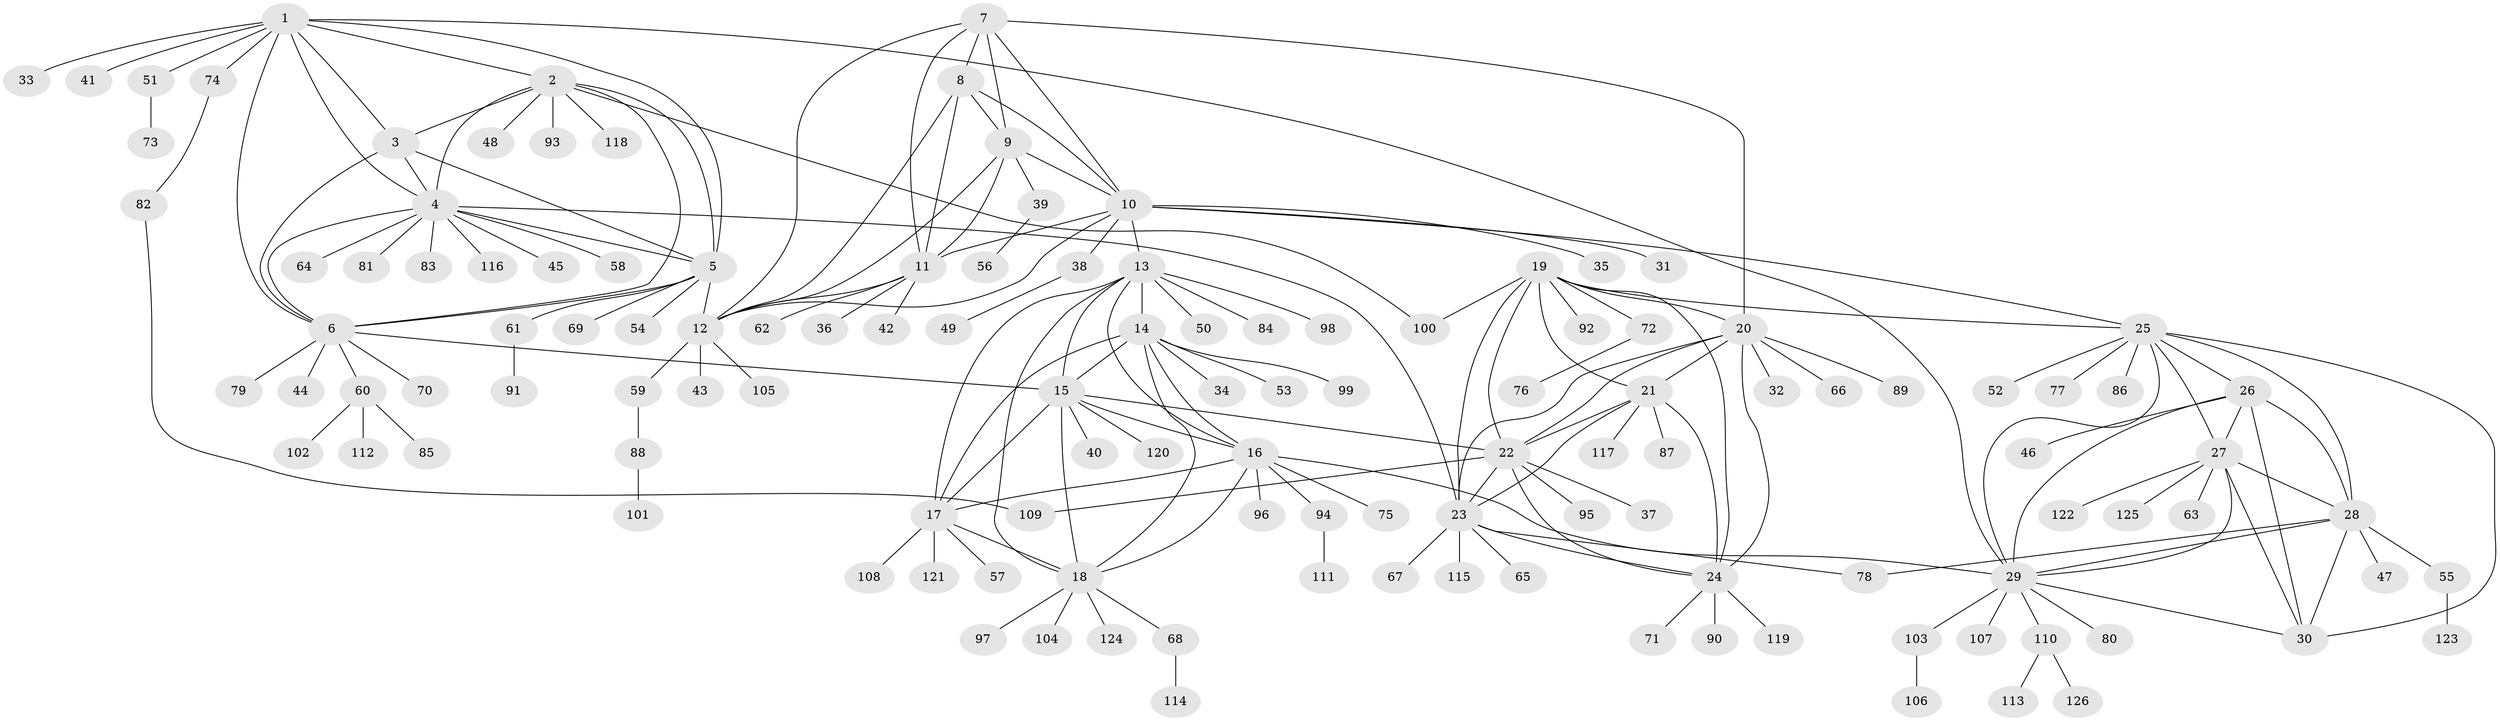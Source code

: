 // Generated by graph-tools (version 1.1) at 2025/54/03/09/25 04:54:39]
// undirected, 126 vertices, 184 edges
graph export_dot {
graph [start="1"]
  node [color=gray90,style=filled];
  1;
  2;
  3;
  4;
  5;
  6;
  7;
  8;
  9;
  10;
  11;
  12;
  13;
  14;
  15;
  16;
  17;
  18;
  19;
  20;
  21;
  22;
  23;
  24;
  25;
  26;
  27;
  28;
  29;
  30;
  31;
  32;
  33;
  34;
  35;
  36;
  37;
  38;
  39;
  40;
  41;
  42;
  43;
  44;
  45;
  46;
  47;
  48;
  49;
  50;
  51;
  52;
  53;
  54;
  55;
  56;
  57;
  58;
  59;
  60;
  61;
  62;
  63;
  64;
  65;
  66;
  67;
  68;
  69;
  70;
  71;
  72;
  73;
  74;
  75;
  76;
  77;
  78;
  79;
  80;
  81;
  82;
  83;
  84;
  85;
  86;
  87;
  88;
  89;
  90;
  91;
  92;
  93;
  94;
  95;
  96;
  97;
  98;
  99;
  100;
  101;
  102;
  103;
  104;
  105;
  106;
  107;
  108;
  109;
  110;
  111;
  112;
  113;
  114;
  115;
  116;
  117;
  118;
  119;
  120;
  121;
  122;
  123;
  124;
  125;
  126;
  1 -- 2;
  1 -- 3;
  1 -- 4;
  1 -- 5;
  1 -- 6;
  1 -- 29;
  1 -- 33;
  1 -- 41;
  1 -- 51;
  1 -- 74;
  2 -- 3;
  2 -- 4;
  2 -- 5;
  2 -- 6;
  2 -- 48;
  2 -- 93;
  2 -- 100;
  2 -- 118;
  3 -- 4;
  3 -- 5;
  3 -- 6;
  4 -- 5;
  4 -- 6;
  4 -- 23;
  4 -- 45;
  4 -- 58;
  4 -- 64;
  4 -- 81;
  4 -- 83;
  4 -- 116;
  5 -- 6;
  5 -- 12;
  5 -- 54;
  5 -- 61;
  5 -- 69;
  6 -- 15;
  6 -- 44;
  6 -- 60;
  6 -- 70;
  6 -- 79;
  7 -- 8;
  7 -- 9;
  7 -- 10;
  7 -- 11;
  7 -- 12;
  7 -- 20;
  8 -- 9;
  8 -- 10;
  8 -- 11;
  8 -- 12;
  9 -- 10;
  9 -- 11;
  9 -- 12;
  9 -- 39;
  10 -- 11;
  10 -- 12;
  10 -- 13;
  10 -- 25;
  10 -- 31;
  10 -- 35;
  10 -- 38;
  11 -- 12;
  11 -- 36;
  11 -- 42;
  11 -- 62;
  12 -- 43;
  12 -- 59;
  12 -- 105;
  13 -- 14;
  13 -- 15;
  13 -- 16;
  13 -- 17;
  13 -- 18;
  13 -- 50;
  13 -- 84;
  13 -- 98;
  14 -- 15;
  14 -- 16;
  14 -- 17;
  14 -- 18;
  14 -- 34;
  14 -- 53;
  14 -- 99;
  15 -- 16;
  15 -- 17;
  15 -- 18;
  15 -- 22;
  15 -- 40;
  15 -- 120;
  16 -- 17;
  16 -- 18;
  16 -- 29;
  16 -- 75;
  16 -- 94;
  16 -- 96;
  17 -- 18;
  17 -- 57;
  17 -- 108;
  17 -- 121;
  18 -- 68;
  18 -- 97;
  18 -- 104;
  18 -- 124;
  19 -- 20;
  19 -- 21;
  19 -- 22;
  19 -- 23;
  19 -- 24;
  19 -- 25;
  19 -- 72;
  19 -- 92;
  19 -- 100;
  20 -- 21;
  20 -- 22;
  20 -- 23;
  20 -- 24;
  20 -- 32;
  20 -- 66;
  20 -- 89;
  21 -- 22;
  21 -- 23;
  21 -- 24;
  21 -- 87;
  21 -- 117;
  22 -- 23;
  22 -- 24;
  22 -- 37;
  22 -- 95;
  22 -- 109;
  23 -- 24;
  23 -- 65;
  23 -- 67;
  23 -- 78;
  23 -- 115;
  24 -- 71;
  24 -- 90;
  24 -- 119;
  25 -- 26;
  25 -- 27;
  25 -- 28;
  25 -- 29;
  25 -- 30;
  25 -- 52;
  25 -- 77;
  25 -- 86;
  26 -- 27;
  26 -- 28;
  26 -- 29;
  26 -- 30;
  26 -- 46;
  27 -- 28;
  27 -- 29;
  27 -- 30;
  27 -- 63;
  27 -- 122;
  27 -- 125;
  28 -- 29;
  28 -- 30;
  28 -- 47;
  28 -- 55;
  28 -- 78;
  29 -- 30;
  29 -- 80;
  29 -- 103;
  29 -- 107;
  29 -- 110;
  38 -- 49;
  39 -- 56;
  51 -- 73;
  55 -- 123;
  59 -- 88;
  60 -- 85;
  60 -- 102;
  60 -- 112;
  61 -- 91;
  68 -- 114;
  72 -- 76;
  74 -- 82;
  82 -- 109;
  88 -- 101;
  94 -- 111;
  103 -- 106;
  110 -- 113;
  110 -- 126;
}
